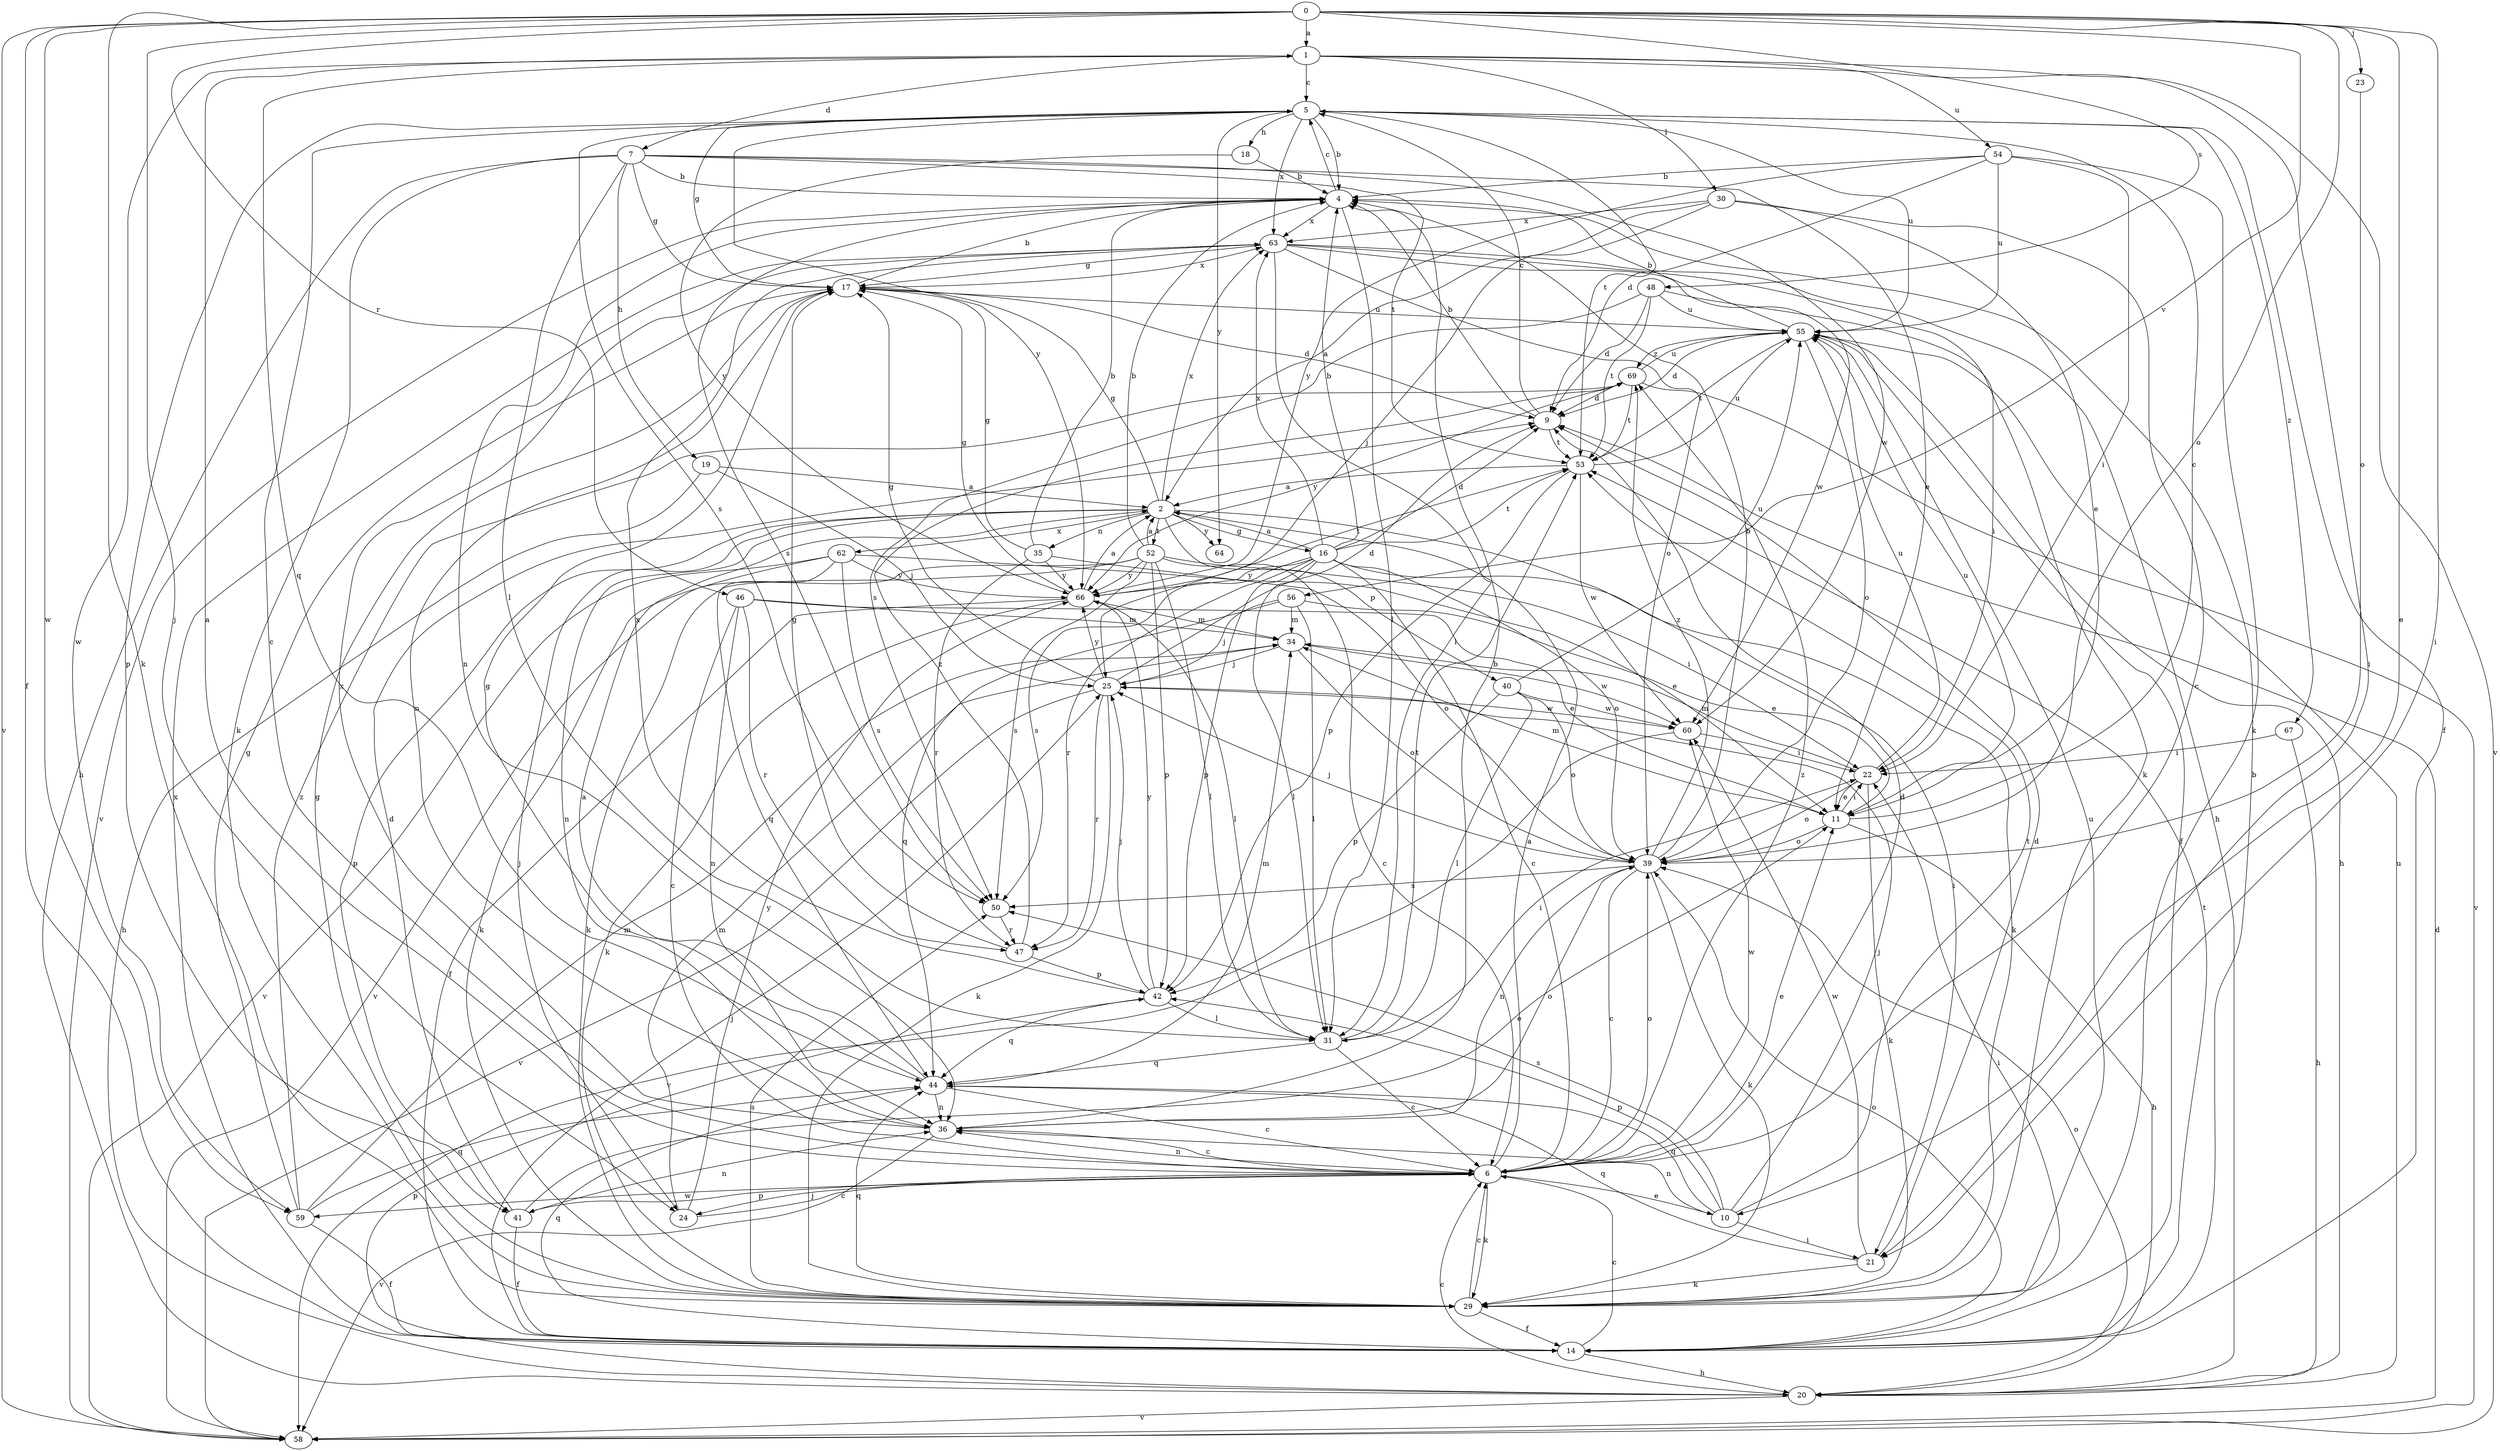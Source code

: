 strict digraph  {
0;
1;
2;
4;
5;
6;
7;
9;
10;
11;
14;
16;
17;
18;
19;
20;
21;
22;
23;
24;
25;
29;
30;
31;
34;
35;
36;
39;
40;
41;
42;
44;
46;
47;
48;
50;
52;
53;
54;
55;
56;
58;
59;
60;
62;
63;
64;
66;
67;
69;
0 -> 1  [label=a];
0 -> 10  [label=e];
0 -> 14  [label=f];
0 -> 21  [label=i];
0 -> 23  [label=j];
0 -> 24  [label=j];
0 -> 29  [label=k];
0 -> 39  [label=o];
0 -> 46  [label=r];
0 -> 48  [label=s];
0 -> 56  [label=v];
0 -> 58  [label=v];
0 -> 59  [label=w];
1 -> 5  [label=c];
1 -> 7  [label=d];
1 -> 21  [label=i];
1 -> 30  [label=l];
1 -> 44  [label=q];
1 -> 54  [label=u];
1 -> 58  [label=v];
1 -> 59  [label=w];
2 -> 16  [label=g];
2 -> 17  [label=g];
2 -> 21  [label=i];
2 -> 24  [label=j];
2 -> 35  [label=n];
2 -> 36  [label=n];
2 -> 40  [label=p];
2 -> 41  [label=p];
2 -> 52  [label=t];
2 -> 62  [label=x];
2 -> 63  [label=x];
2 -> 64  [label=y];
4 -> 5  [label=c];
4 -> 31  [label=l];
4 -> 36  [label=n];
4 -> 50  [label=s];
4 -> 58  [label=v];
4 -> 63  [label=x];
5 -> 4  [label=b];
5 -> 14  [label=f];
5 -> 17  [label=g];
5 -> 18  [label=h];
5 -> 41  [label=p];
5 -> 50  [label=s];
5 -> 53  [label=t];
5 -> 55  [label=u];
5 -> 63  [label=x];
5 -> 64  [label=y];
5 -> 66  [label=y];
5 -> 67  [label=z];
6 -> 1  [label=a];
6 -> 2  [label=a];
6 -> 5  [label=c];
6 -> 9  [label=d];
6 -> 10  [label=e];
6 -> 11  [label=e];
6 -> 24  [label=j];
6 -> 29  [label=k];
6 -> 36  [label=n];
6 -> 39  [label=o];
6 -> 41  [label=p];
6 -> 59  [label=w];
6 -> 60  [label=w];
6 -> 69  [label=z];
7 -> 4  [label=b];
7 -> 11  [label=e];
7 -> 17  [label=g];
7 -> 19  [label=h];
7 -> 20  [label=h];
7 -> 29  [label=k];
7 -> 31  [label=l];
7 -> 53  [label=t];
7 -> 60  [label=w];
9 -> 4  [label=b];
9 -> 5  [label=c];
9 -> 53  [label=t];
10 -> 21  [label=i];
10 -> 25  [label=j];
10 -> 36  [label=n];
10 -> 42  [label=p];
10 -> 44  [label=q];
10 -> 50  [label=s];
10 -> 53  [label=t];
11 -> 5  [label=c];
11 -> 20  [label=h];
11 -> 22  [label=i];
11 -> 34  [label=m];
11 -> 39  [label=o];
11 -> 55  [label=u];
14 -> 4  [label=b];
14 -> 6  [label=c];
14 -> 20  [label=h];
14 -> 22  [label=i];
14 -> 25  [label=j];
14 -> 39  [label=o];
14 -> 44  [label=q];
14 -> 53  [label=t];
14 -> 63  [label=x];
16 -> 2  [label=a];
16 -> 4  [label=b];
16 -> 6  [label=c];
16 -> 9  [label=d];
16 -> 29  [label=k];
16 -> 31  [label=l];
16 -> 39  [label=o];
16 -> 42  [label=p];
16 -> 47  [label=r];
16 -> 50  [label=s];
16 -> 53  [label=t];
16 -> 63  [label=x];
16 -> 66  [label=y];
17 -> 4  [label=b];
17 -> 9  [label=d];
17 -> 36  [label=n];
17 -> 55  [label=u];
17 -> 63  [label=x];
18 -> 4  [label=b];
18 -> 66  [label=y];
19 -> 2  [label=a];
19 -> 20  [label=h];
19 -> 25  [label=j];
20 -> 6  [label=c];
20 -> 39  [label=o];
20 -> 42  [label=p];
20 -> 55  [label=u];
20 -> 58  [label=v];
21 -> 9  [label=d];
21 -> 29  [label=k];
21 -> 44  [label=q];
21 -> 60  [label=w];
22 -> 11  [label=e];
22 -> 29  [label=k];
22 -> 34  [label=m];
22 -> 39  [label=o];
22 -> 55  [label=u];
23 -> 39  [label=o];
24 -> 6  [label=c];
24 -> 34  [label=m];
24 -> 66  [label=y];
25 -> 9  [label=d];
25 -> 17  [label=g];
25 -> 29  [label=k];
25 -> 47  [label=r];
25 -> 58  [label=v];
25 -> 60  [label=w];
25 -> 66  [label=y];
29 -> 6  [label=c];
29 -> 14  [label=f];
29 -> 17  [label=g];
29 -> 44  [label=q];
29 -> 50  [label=s];
29 -> 55  [label=u];
30 -> 2  [label=a];
30 -> 6  [label=c];
30 -> 11  [label=e];
30 -> 25  [label=j];
30 -> 63  [label=x];
31 -> 6  [label=c];
31 -> 22  [label=i];
31 -> 44  [label=q];
31 -> 53  [label=t];
34 -> 25  [label=j];
34 -> 39  [label=o];
34 -> 60  [label=w];
35 -> 4  [label=b];
35 -> 17  [label=g];
35 -> 39  [label=o];
35 -> 47  [label=r];
35 -> 66  [label=y];
36 -> 4  [label=b];
36 -> 6  [label=c];
36 -> 39  [label=o];
36 -> 58  [label=v];
36 -> 63  [label=x];
39 -> 4  [label=b];
39 -> 6  [label=c];
39 -> 25  [label=j];
39 -> 29  [label=k];
39 -> 36  [label=n];
39 -> 50  [label=s];
39 -> 69  [label=z];
40 -> 31  [label=l];
40 -> 39  [label=o];
40 -> 42  [label=p];
40 -> 55  [label=u];
40 -> 60  [label=w];
41 -> 9  [label=d];
41 -> 11  [label=e];
41 -> 14  [label=f];
41 -> 36  [label=n];
42 -> 25  [label=j];
42 -> 31  [label=l];
42 -> 44  [label=q];
42 -> 63  [label=x];
42 -> 66  [label=y];
44 -> 2  [label=a];
44 -> 6  [label=c];
44 -> 17  [label=g];
44 -> 34  [label=m];
44 -> 36  [label=n];
46 -> 6  [label=c];
46 -> 11  [label=e];
46 -> 34  [label=m];
46 -> 36  [label=n];
46 -> 47  [label=r];
47 -> 17  [label=g];
47 -> 42  [label=p];
47 -> 69  [label=z];
48 -> 9  [label=d];
48 -> 22  [label=i];
48 -> 50  [label=s];
48 -> 53  [label=t];
48 -> 55  [label=u];
50 -> 47  [label=r];
52 -> 2  [label=a];
52 -> 4  [label=b];
52 -> 6  [label=c];
52 -> 22  [label=i];
52 -> 29  [label=k];
52 -> 31  [label=l];
52 -> 42  [label=p];
52 -> 50  [label=s];
52 -> 58  [label=v];
52 -> 66  [label=y];
53 -> 2  [label=a];
53 -> 42  [label=p];
53 -> 55  [label=u];
53 -> 60  [label=w];
54 -> 4  [label=b];
54 -> 9  [label=d];
54 -> 22  [label=i];
54 -> 29  [label=k];
54 -> 55  [label=u];
54 -> 66  [label=y];
55 -> 4  [label=b];
55 -> 9  [label=d];
55 -> 14  [label=f];
55 -> 20  [label=h];
55 -> 39  [label=o];
55 -> 53  [label=t];
55 -> 69  [label=z];
56 -> 11  [label=e];
56 -> 25  [label=j];
56 -> 31  [label=l];
56 -> 34  [label=m];
56 -> 44  [label=q];
58 -> 9  [label=d];
59 -> 14  [label=f];
59 -> 17  [label=g];
59 -> 34  [label=m];
59 -> 44  [label=q];
59 -> 69  [label=z];
60 -> 22  [label=i];
60 -> 58  [label=v];
62 -> 11  [label=e];
62 -> 29  [label=k];
62 -> 44  [label=q];
62 -> 50  [label=s];
62 -> 58  [label=v];
62 -> 66  [label=y];
63 -> 17  [label=g];
63 -> 20  [label=h];
63 -> 29  [label=k];
63 -> 31  [label=l];
63 -> 39  [label=o];
63 -> 60  [label=w];
66 -> 2  [label=a];
66 -> 14  [label=f];
66 -> 17  [label=g];
66 -> 29  [label=k];
66 -> 31  [label=l];
66 -> 34  [label=m];
66 -> 53  [label=t];
67 -> 20  [label=h];
67 -> 22  [label=i];
69 -> 9  [label=d];
69 -> 53  [label=t];
69 -> 55  [label=u];
69 -> 58  [label=v];
69 -> 66  [label=y];
}
